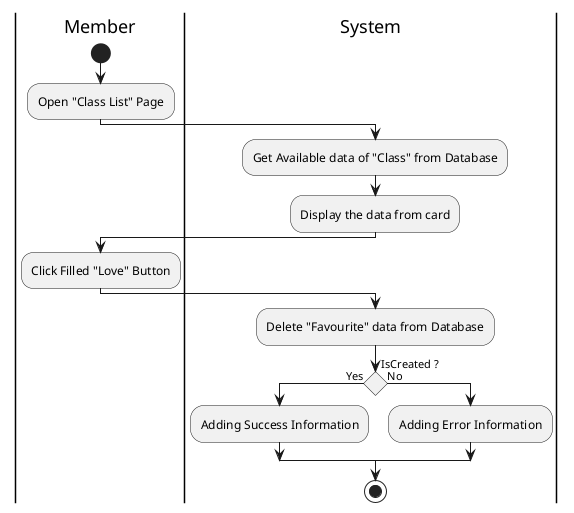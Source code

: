 @startuml Unlike

skinparam ConditionEndStyle hline
skinparam conditionStyle diamond
skinparam Monochrome true
skinparam Shadowing false

|Member|
start
:Open "Class List" Page;

|System|
:Get Available data of "Class" from Database;
:Display the data from card;

|Member|
:Click Filled "Love" Button;

|System|
:Delete "Favourite" data from Database;
if (IsCreated ?) then (Yes)
    :Adding Success Information;
else (No)
    :Adding Error Information;
endif
stop

@enduml